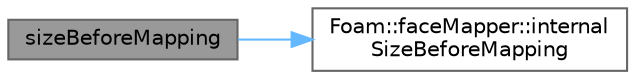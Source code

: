 digraph "sizeBeforeMapping"
{
 // LATEX_PDF_SIZE
  bgcolor="transparent";
  edge [fontname=Helvetica,fontsize=10,labelfontname=Helvetica,labelfontsize=10];
  node [fontname=Helvetica,fontsize=10,shape=box,height=0.2,width=0.4];
  rankdir="LR";
  Node1 [id="Node000001",label="sizeBeforeMapping",height=0.2,width=0.4,color="gray40", fillcolor="grey60", style="filled", fontcolor="black",tooltip=" "];
  Node1 -> Node2 [id="edge1_Node000001_Node000002",color="steelblue1",style="solid",tooltip=" "];
  Node2 [id="Node000002",label="Foam::faceMapper::internal\lSizeBeforeMapping",height=0.2,width=0.4,color="grey40", fillcolor="white", style="filled",URL="$classFoam_1_1faceMapper.html#a8d1f953593e5c7b05fed64c8da56775d",tooltip=" "];
}
